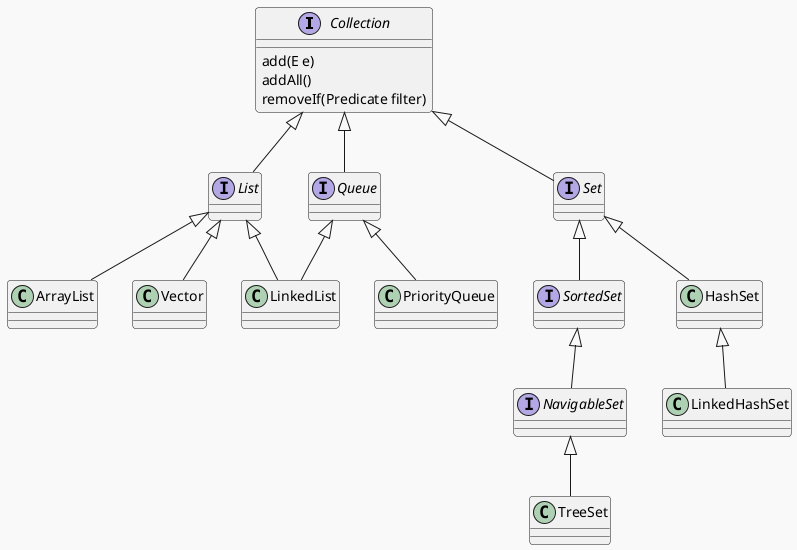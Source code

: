 @startuml Collections Hierarchy

!theme mars

interface Collection
Collection : add(E e)
Collection : addAll()
Collection : removeIf(Predicate filter)

interface List
interface Set
interface SortedSet
interface NavigableSet
interface Queue

Collection <|-- List
List <|-- ArrayList
List <|-- LinkedList
List <|-- Vector

Collection <|-- Queue
Queue <|-- PriorityQueue
Queue <|-- LinkedList

Collection <|-- Set
Set <|-- SortedSet
Set <|-- HashSet
HashSet <|-- LinkedHashSet
SortedSet <|-- NavigableSet
NavigableSet <|-- TreeSet

@enduml
